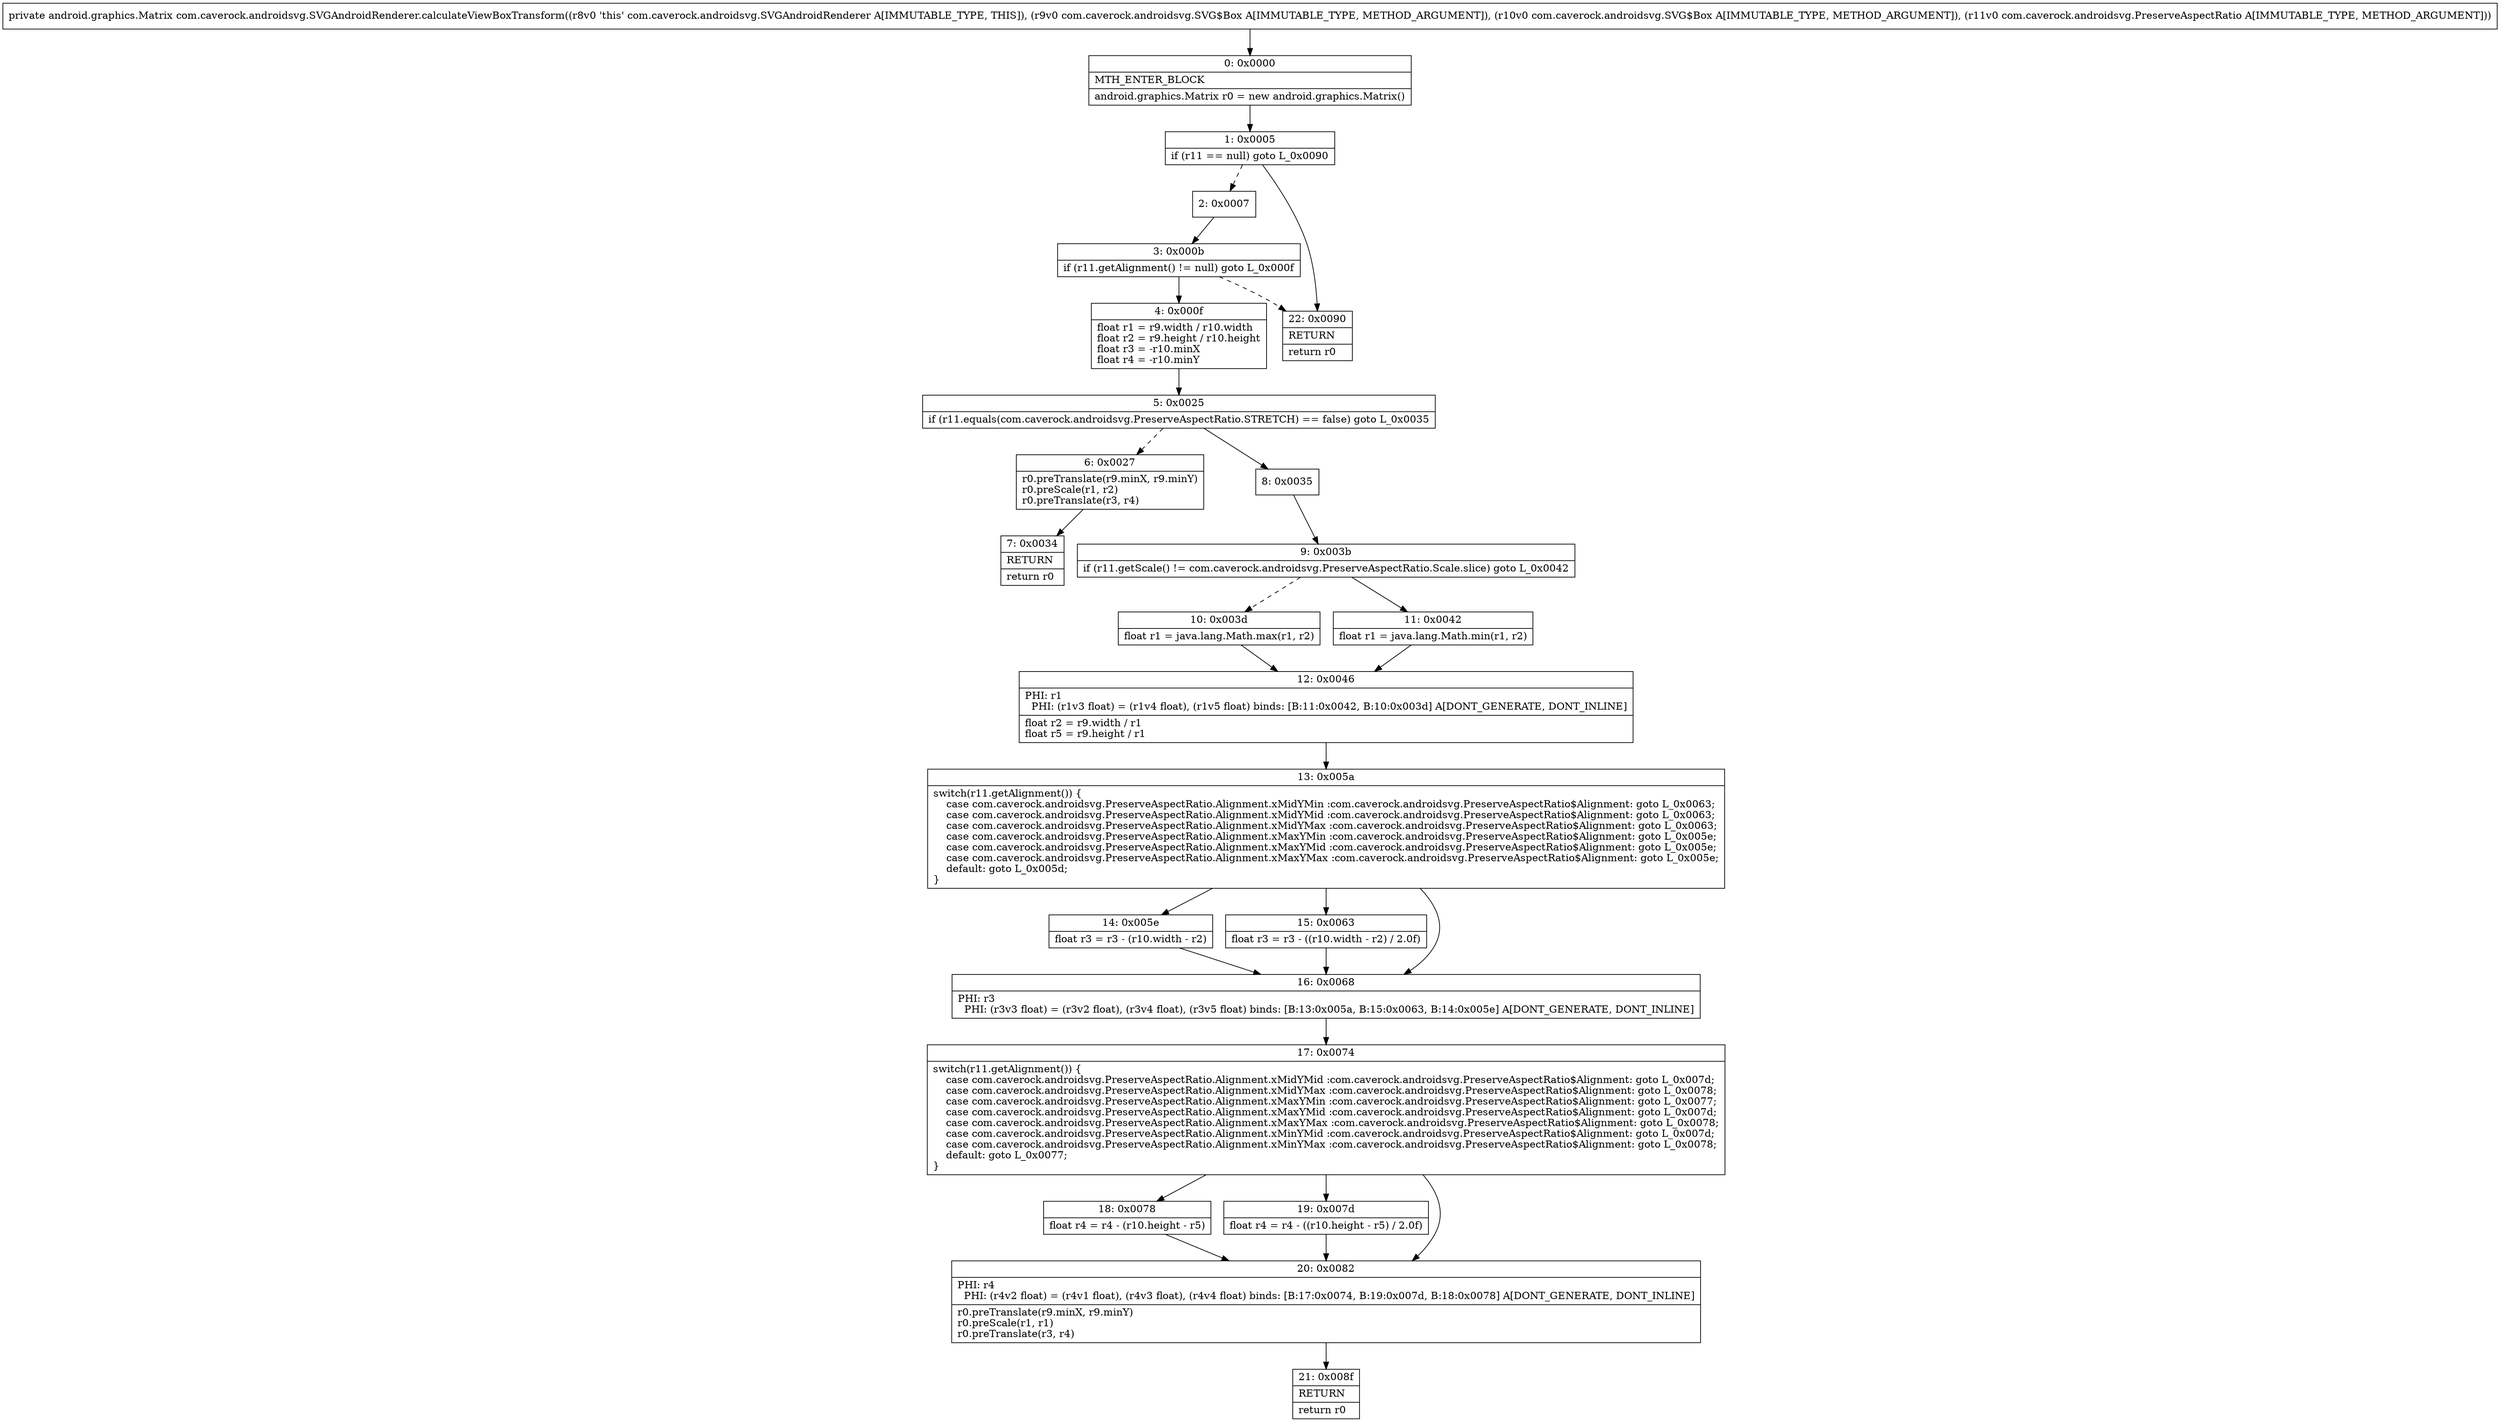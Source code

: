 digraph "CFG forcom.caverock.androidsvg.SVGAndroidRenderer.calculateViewBoxTransform(Lcom\/caverock\/androidsvg\/SVG$Box;Lcom\/caverock\/androidsvg\/SVG$Box;Lcom\/caverock\/androidsvg\/PreserveAspectRatio;)Landroid\/graphics\/Matrix;" {
Node_0 [shape=record,label="{0\:\ 0x0000|MTH_ENTER_BLOCK\l|android.graphics.Matrix r0 = new android.graphics.Matrix()\l}"];
Node_1 [shape=record,label="{1\:\ 0x0005|if (r11 == null) goto L_0x0090\l}"];
Node_2 [shape=record,label="{2\:\ 0x0007}"];
Node_3 [shape=record,label="{3\:\ 0x000b|if (r11.getAlignment() != null) goto L_0x000f\l}"];
Node_4 [shape=record,label="{4\:\ 0x000f|float r1 = r9.width \/ r10.width\lfloat r2 = r9.height \/ r10.height\lfloat r3 = \-r10.minX\lfloat r4 = \-r10.minY\l}"];
Node_5 [shape=record,label="{5\:\ 0x0025|if (r11.equals(com.caverock.androidsvg.PreserveAspectRatio.STRETCH) == false) goto L_0x0035\l}"];
Node_6 [shape=record,label="{6\:\ 0x0027|r0.preTranslate(r9.minX, r9.minY)\lr0.preScale(r1, r2)\lr0.preTranslate(r3, r4)\l}"];
Node_7 [shape=record,label="{7\:\ 0x0034|RETURN\l|return r0\l}"];
Node_8 [shape=record,label="{8\:\ 0x0035}"];
Node_9 [shape=record,label="{9\:\ 0x003b|if (r11.getScale() != com.caverock.androidsvg.PreserveAspectRatio.Scale.slice) goto L_0x0042\l}"];
Node_10 [shape=record,label="{10\:\ 0x003d|float r1 = java.lang.Math.max(r1, r2)\l}"];
Node_11 [shape=record,label="{11\:\ 0x0042|float r1 = java.lang.Math.min(r1, r2)\l}"];
Node_12 [shape=record,label="{12\:\ 0x0046|PHI: r1 \l  PHI: (r1v3 float) = (r1v4 float), (r1v5 float) binds: [B:11:0x0042, B:10:0x003d] A[DONT_GENERATE, DONT_INLINE]\l|float r2 = r9.width \/ r1\lfloat r5 = r9.height \/ r1\l}"];
Node_13 [shape=record,label="{13\:\ 0x005a|switch(r11.getAlignment()) \{\l    case com.caverock.androidsvg.PreserveAspectRatio.Alignment.xMidYMin :com.caverock.androidsvg.PreserveAspectRatio$Alignment: goto L_0x0063;\l    case com.caverock.androidsvg.PreserveAspectRatio.Alignment.xMidYMid :com.caverock.androidsvg.PreserveAspectRatio$Alignment: goto L_0x0063;\l    case com.caverock.androidsvg.PreserveAspectRatio.Alignment.xMidYMax :com.caverock.androidsvg.PreserveAspectRatio$Alignment: goto L_0x0063;\l    case com.caverock.androidsvg.PreserveAspectRatio.Alignment.xMaxYMin :com.caverock.androidsvg.PreserveAspectRatio$Alignment: goto L_0x005e;\l    case com.caverock.androidsvg.PreserveAspectRatio.Alignment.xMaxYMid :com.caverock.androidsvg.PreserveAspectRatio$Alignment: goto L_0x005e;\l    case com.caverock.androidsvg.PreserveAspectRatio.Alignment.xMaxYMax :com.caverock.androidsvg.PreserveAspectRatio$Alignment: goto L_0x005e;\l    default: goto L_0x005d;\l\}\l}"];
Node_14 [shape=record,label="{14\:\ 0x005e|float r3 = r3 \- (r10.width \- r2)\l}"];
Node_15 [shape=record,label="{15\:\ 0x0063|float r3 = r3 \- ((r10.width \- r2) \/ 2.0f)\l}"];
Node_16 [shape=record,label="{16\:\ 0x0068|PHI: r3 \l  PHI: (r3v3 float) = (r3v2 float), (r3v4 float), (r3v5 float) binds: [B:13:0x005a, B:15:0x0063, B:14:0x005e] A[DONT_GENERATE, DONT_INLINE]\l}"];
Node_17 [shape=record,label="{17\:\ 0x0074|switch(r11.getAlignment()) \{\l    case com.caverock.androidsvg.PreserveAspectRatio.Alignment.xMidYMid :com.caverock.androidsvg.PreserveAspectRatio$Alignment: goto L_0x007d;\l    case com.caverock.androidsvg.PreserveAspectRatio.Alignment.xMidYMax :com.caverock.androidsvg.PreserveAspectRatio$Alignment: goto L_0x0078;\l    case com.caverock.androidsvg.PreserveAspectRatio.Alignment.xMaxYMin :com.caverock.androidsvg.PreserveAspectRatio$Alignment: goto L_0x0077;\l    case com.caverock.androidsvg.PreserveAspectRatio.Alignment.xMaxYMid :com.caverock.androidsvg.PreserveAspectRatio$Alignment: goto L_0x007d;\l    case com.caverock.androidsvg.PreserveAspectRatio.Alignment.xMaxYMax :com.caverock.androidsvg.PreserveAspectRatio$Alignment: goto L_0x0078;\l    case com.caverock.androidsvg.PreserveAspectRatio.Alignment.xMinYMid :com.caverock.androidsvg.PreserveAspectRatio$Alignment: goto L_0x007d;\l    case com.caverock.androidsvg.PreserveAspectRatio.Alignment.xMinYMax :com.caverock.androidsvg.PreserveAspectRatio$Alignment: goto L_0x0078;\l    default: goto L_0x0077;\l\}\l}"];
Node_18 [shape=record,label="{18\:\ 0x0078|float r4 = r4 \- (r10.height \- r5)\l}"];
Node_19 [shape=record,label="{19\:\ 0x007d|float r4 = r4 \- ((r10.height \- r5) \/ 2.0f)\l}"];
Node_20 [shape=record,label="{20\:\ 0x0082|PHI: r4 \l  PHI: (r4v2 float) = (r4v1 float), (r4v3 float), (r4v4 float) binds: [B:17:0x0074, B:19:0x007d, B:18:0x0078] A[DONT_GENERATE, DONT_INLINE]\l|r0.preTranslate(r9.minX, r9.minY)\lr0.preScale(r1, r1)\lr0.preTranslate(r3, r4)\l}"];
Node_21 [shape=record,label="{21\:\ 0x008f|RETURN\l|return r0\l}"];
Node_22 [shape=record,label="{22\:\ 0x0090|RETURN\l|return r0\l}"];
MethodNode[shape=record,label="{private android.graphics.Matrix com.caverock.androidsvg.SVGAndroidRenderer.calculateViewBoxTransform((r8v0 'this' com.caverock.androidsvg.SVGAndroidRenderer A[IMMUTABLE_TYPE, THIS]), (r9v0 com.caverock.androidsvg.SVG$Box A[IMMUTABLE_TYPE, METHOD_ARGUMENT]), (r10v0 com.caverock.androidsvg.SVG$Box A[IMMUTABLE_TYPE, METHOD_ARGUMENT]), (r11v0 com.caverock.androidsvg.PreserveAspectRatio A[IMMUTABLE_TYPE, METHOD_ARGUMENT])) }"];
MethodNode -> Node_0;
Node_0 -> Node_1;
Node_1 -> Node_2[style=dashed];
Node_1 -> Node_22;
Node_2 -> Node_3;
Node_3 -> Node_4;
Node_3 -> Node_22[style=dashed];
Node_4 -> Node_5;
Node_5 -> Node_6[style=dashed];
Node_5 -> Node_8;
Node_6 -> Node_7;
Node_8 -> Node_9;
Node_9 -> Node_10[style=dashed];
Node_9 -> Node_11;
Node_10 -> Node_12;
Node_11 -> Node_12;
Node_12 -> Node_13;
Node_13 -> Node_14;
Node_13 -> Node_15;
Node_13 -> Node_16;
Node_14 -> Node_16;
Node_15 -> Node_16;
Node_16 -> Node_17;
Node_17 -> Node_18;
Node_17 -> Node_19;
Node_17 -> Node_20;
Node_18 -> Node_20;
Node_19 -> Node_20;
Node_20 -> Node_21;
}

